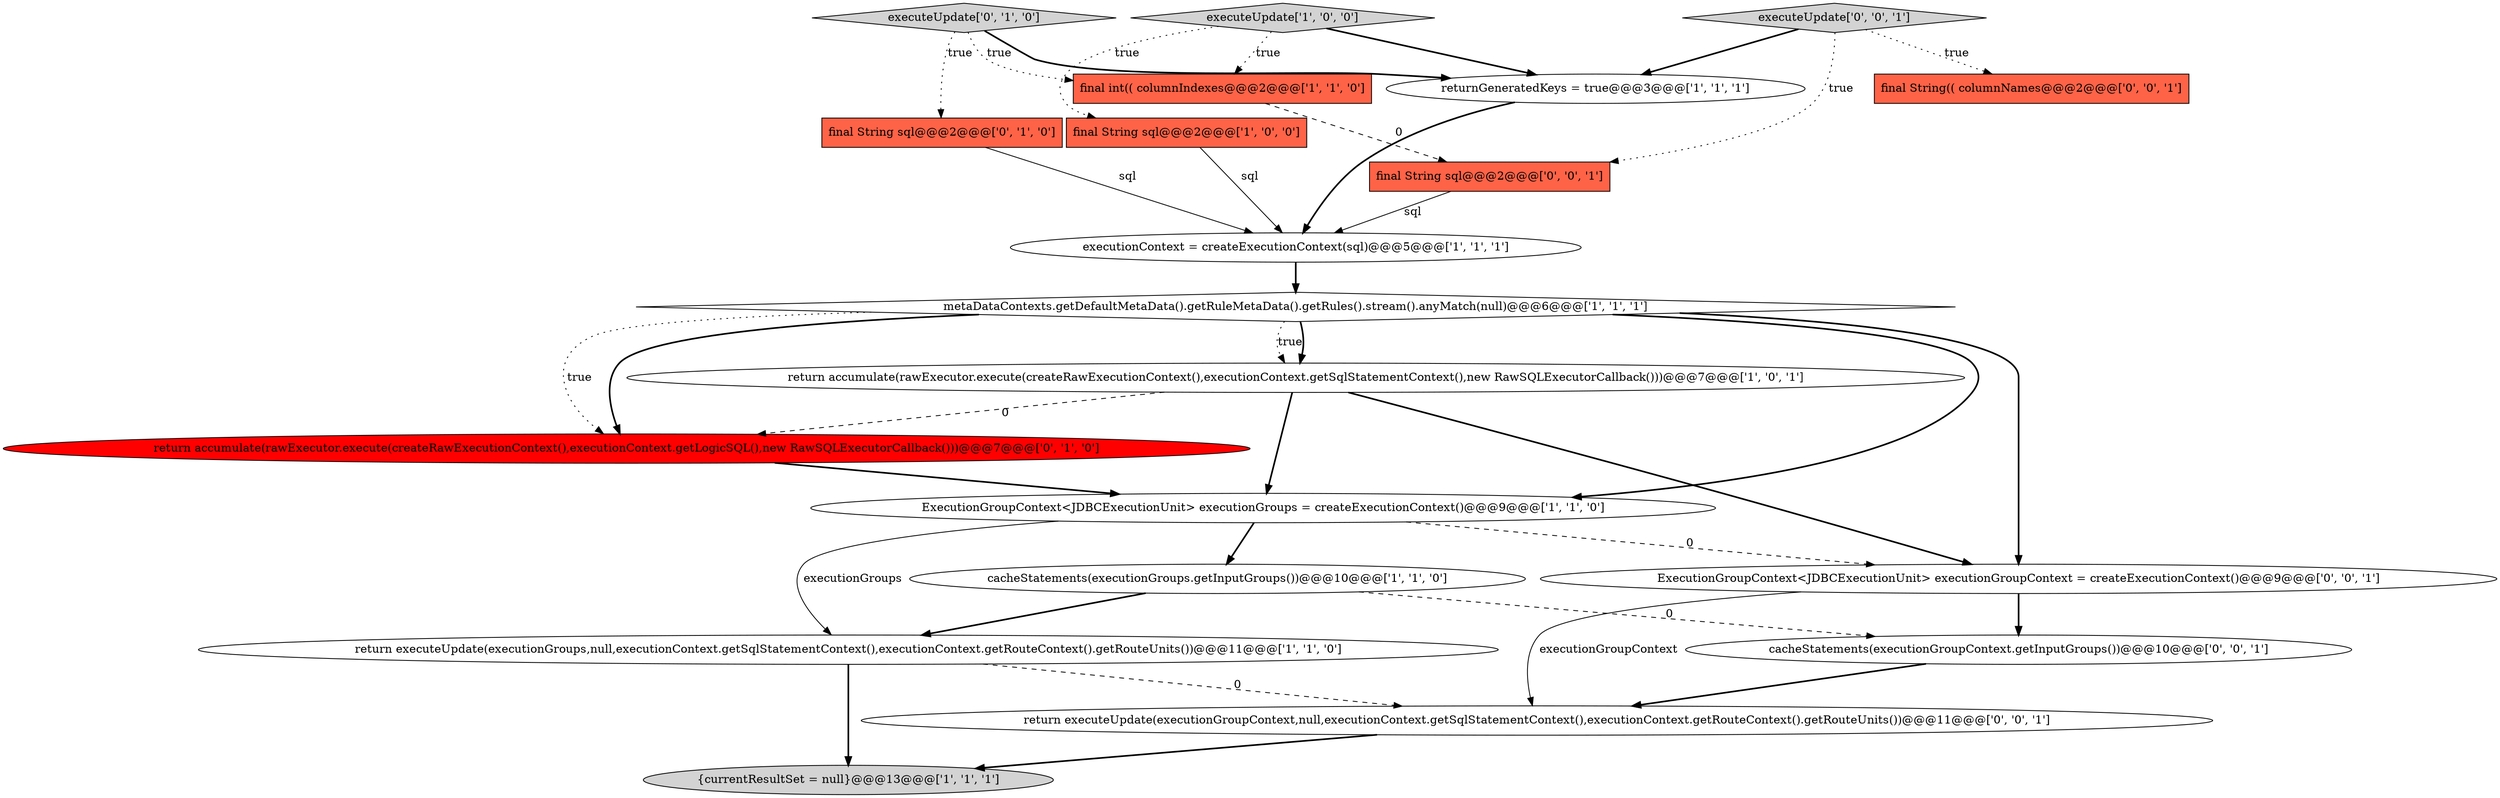 digraph {
12 [style = filled, label = "executeUpdate['0', '1', '0']", fillcolor = lightgray, shape = diamond image = "AAA0AAABBB2BBB"];
15 [style = filled, label = "final String(( columnNames@@@2@@@['0', '0', '1']", fillcolor = tomato, shape = box image = "AAA0AAABBB3BBB"];
0 [style = filled, label = "final String sql@@@2@@@['1', '0', '0']", fillcolor = tomato, shape = box image = "AAA0AAABBB1BBB"];
2 [style = filled, label = "{currentResultSet = null}@@@13@@@['1', '1', '1']", fillcolor = lightgray, shape = ellipse image = "AAA0AAABBB1BBB"];
17 [style = filled, label = "final String sql@@@2@@@['0', '0', '1']", fillcolor = tomato, shape = box image = "AAA0AAABBB3BBB"];
10 [style = filled, label = "executeUpdate['1', '0', '0']", fillcolor = lightgray, shape = diamond image = "AAA0AAABBB1BBB"];
13 [style = filled, label = "final String sql@@@2@@@['0', '1', '0']", fillcolor = tomato, shape = box image = "AAA0AAABBB2BBB"];
18 [style = filled, label = "cacheStatements(executionGroupContext.getInputGroups())@@@10@@@['0', '0', '1']", fillcolor = white, shape = ellipse image = "AAA0AAABBB3BBB"];
7 [style = filled, label = "ExecutionGroupContext<JDBCExecutionUnit> executionGroups = createExecutionContext()@@@9@@@['1', '1', '0']", fillcolor = white, shape = ellipse image = "AAA0AAABBB1BBB"];
1 [style = filled, label = "final int(( columnIndexes@@@2@@@['1', '1', '0']", fillcolor = tomato, shape = box image = "AAA0AAABBB1BBB"];
14 [style = filled, label = "executeUpdate['0', '0', '1']", fillcolor = lightgray, shape = diamond image = "AAA0AAABBB3BBB"];
3 [style = filled, label = "return executeUpdate(executionGroups,null,executionContext.getSqlStatementContext(),executionContext.getRouteContext().getRouteUnits())@@@11@@@['1', '1', '0']", fillcolor = white, shape = ellipse image = "AAA0AAABBB1BBB"];
9 [style = filled, label = "cacheStatements(executionGroups.getInputGroups())@@@10@@@['1', '1', '0']", fillcolor = white, shape = ellipse image = "AAA0AAABBB1BBB"];
19 [style = filled, label = "return executeUpdate(executionGroupContext,null,executionContext.getSqlStatementContext(),executionContext.getRouteContext().getRouteUnits())@@@11@@@['0', '0', '1']", fillcolor = white, shape = ellipse image = "AAA0AAABBB3BBB"];
16 [style = filled, label = "ExecutionGroupContext<JDBCExecutionUnit> executionGroupContext = createExecutionContext()@@@9@@@['0', '0', '1']", fillcolor = white, shape = ellipse image = "AAA0AAABBB3BBB"];
11 [style = filled, label = "return accumulate(rawExecutor.execute(createRawExecutionContext(),executionContext.getLogicSQL(),new RawSQLExecutorCallback()))@@@7@@@['0', '1', '0']", fillcolor = red, shape = ellipse image = "AAA1AAABBB2BBB"];
4 [style = filled, label = "returnGeneratedKeys = true@@@3@@@['1', '1', '1']", fillcolor = white, shape = ellipse image = "AAA0AAABBB1BBB"];
5 [style = filled, label = "metaDataContexts.getDefaultMetaData().getRuleMetaData().getRules().stream().anyMatch(null)@@@6@@@['1', '1', '1']", fillcolor = white, shape = diamond image = "AAA0AAABBB1BBB"];
8 [style = filled, label = "executionContext = createExecutionContext(sql)@@@5@@@['1', '1', '1']", fillcolor = white, shape = ellipse image = "AAA0AAABBB1BBB"];
6 [style = filled, label = "return accumulate(rawExecutor.execute(createRawExecutionContext(),executionContext.getSqlStatementContext(),new RawSQLExecutorCallback()))@@@7@@@['1', '0', '1']", fillcolor = white, shape = ellipse image = "AAA0AAABBB1BBB"];
17->8 [style = solid, label="sql"];
16->18 [style = bold, label=""];
7->16 [style = dashed, label="0"];
9->18 [style = dashed, label="0"];
6->11 [style = dashed, label="0"];
18->19 [style = bold, label=""];
5->6 [style = dotted, label="true"];
12->1 [style = dotted, label="true"];
19->2 [style = bold, label=""];
3->19 [style = dashed, label="0"];
5->16 [style = bold, label=""];
7->9 [style = bold, label=""];
14->17 [style = dotted, label="true"];
14->15 [style = dotted, label="true"];
5->11 [style = dotted, label="true"];
12->13 [style = dotted, label="true"];
1->17 [style = dashed, label="0"];
5->6 [style = bold, label=""];
8->5 [style = bold, label=""];
3->2 [style = bold, label=""];
12->4 [style = bold, label=""];
6->16 [style = bold, label=""];
10->4 [style = bold, label=""];
0->8 [style = solid, label="sql"];
9->3 [style = bold, label=""];
4->8 [style = bold, label=""];
5->7 [style = bold, label=""];
13->8 [style = solid, label="sql"];
10->0 [style = dotted, label="true"];
5->11 [style = bold, label=""];
10->1 [style = dotted, label="true"];
6->7 [style = bold, label=""];
7->3 [style = solid, label="executionGroups"];
16->19 [style = solid, label="executionGroupContext"];
11->7 [style = bold, label=""];
14->4 [style = bold, label=""];
}
